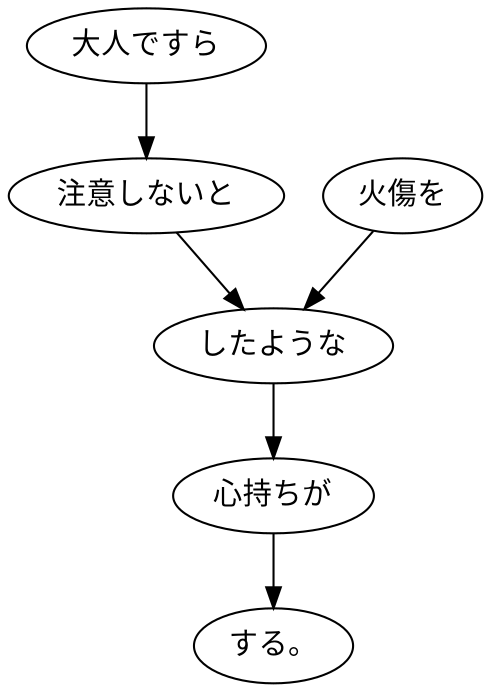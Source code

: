 digraph graph6653 {
	node0 [label="大人ですら"];
	node1 [label="注意しないと"];
	node2 [label="火傷を"];
	node3 [label="したような"];
	node4 [label="心持ちが"];
	node5 [label="する。"];
	node0 -> node1;
	node1 -> node3;
	node2 -> node3;
	node3 -> node4;
	node4 -> node5;
}
